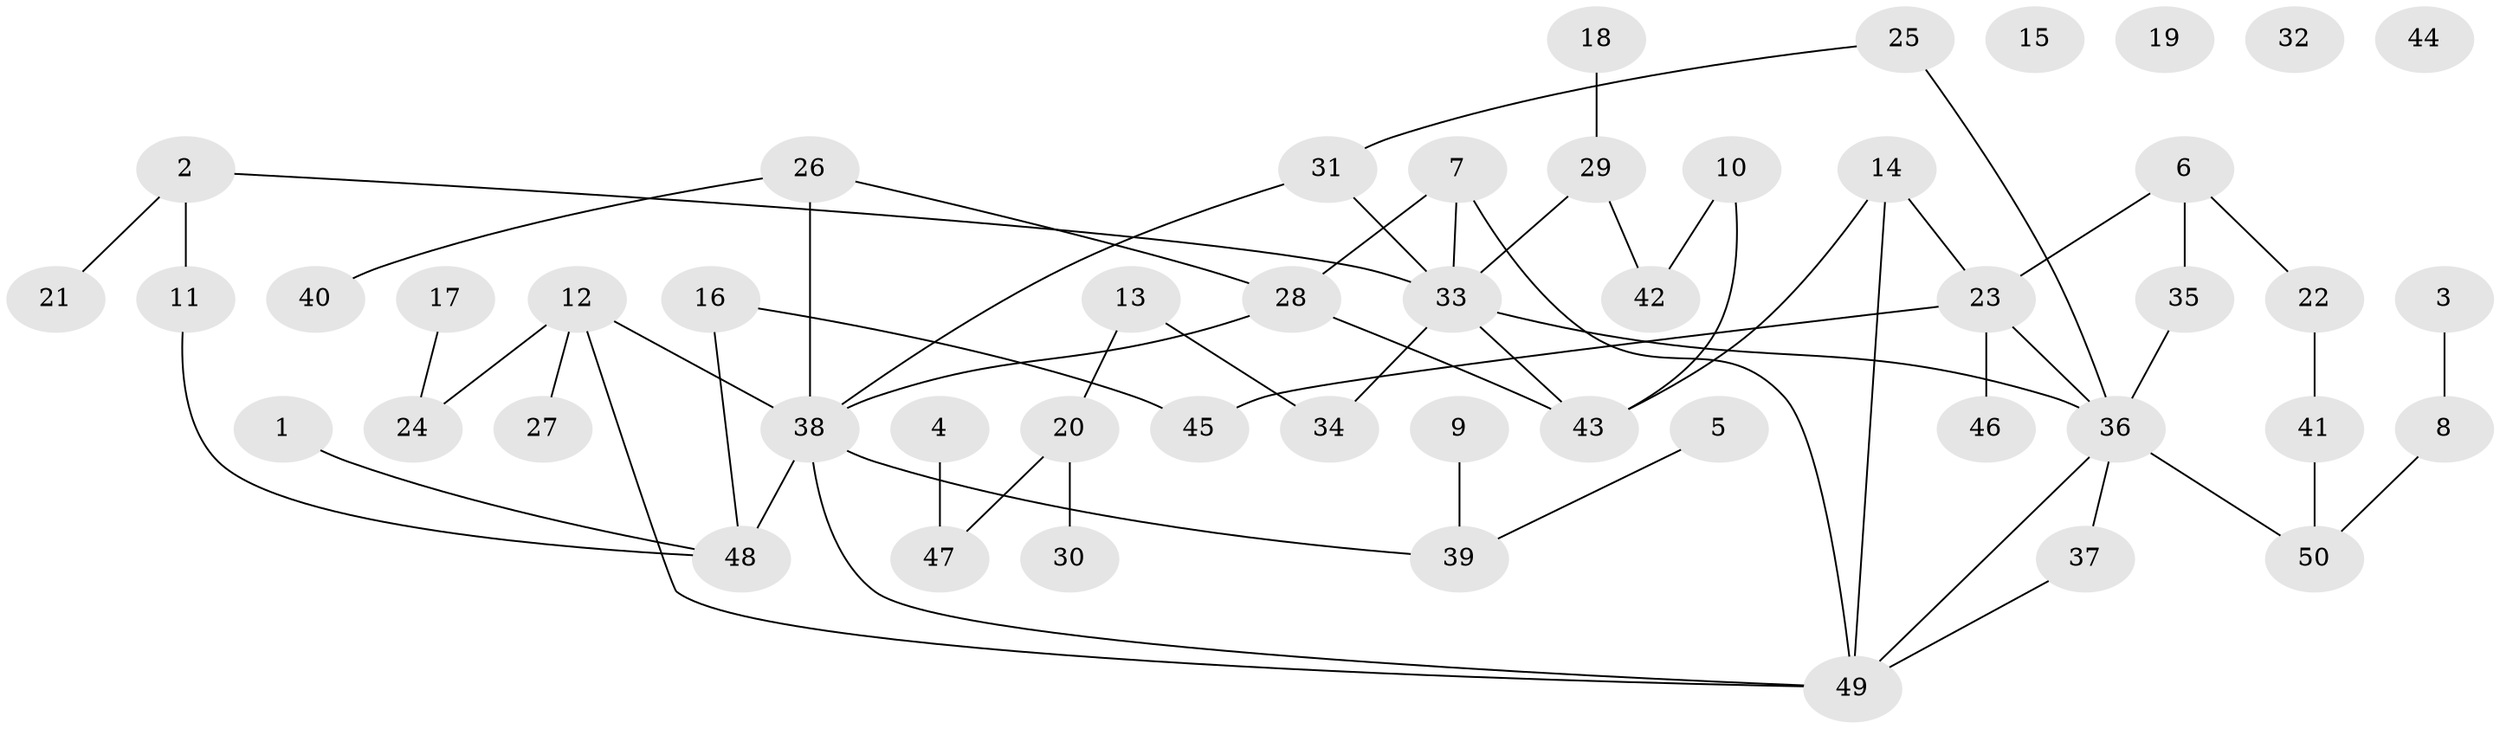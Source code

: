 // coarse degree distribution, {1: 0.2647058823529412, 2: 0.29411764705882354, 3: 0.11764705882352941, 5: 0.029411764705882353, 4: 0.029411764705882353, 7: 0.058823529411764705, 6: 0.029411764705882353, 0: 0.11764705882352941, 8: 0.058823529411764705}
// Generated by graph-tools (version 1.1) at 2025/23/03/03/25 07:23:26]
// undirected, 50 vertices, 60 edges
graph export_dot {
graph [start="1"]
  node [color=gray90,style=filled];
  1;
  2;
  3;
  4;
  5;
  6;
  7;
  8;
  9;
  10;
  11;
  12;
  13;
  14;
  15;
  16;
  17;
  18;
  19;
  20;
  21;
  22;
  23;
  24;
  25;
  26;
  27;
  28;
  29;
  30;
  31;
  32;
  33;
  34;
  35;
  36;
  37;
  38;
  39;
  40;
  41;
  42;
  43;
  44;
  45;
  46;
  47;
  48;
  49;
  50;
  1 -- 48;
  2 -- 11;
  2 -- 21;
  2 -- 33;
  3 -- 8;
  4 -- 47;
  5 -- 39;
  6 -- 22;
  6 -- 23;
  6 -- 35;
  7 -- 28;
  7 -- 33;
  7 -- 49;
  8 -- 50;
  9 -- 39;
  10 -- 42;
  10 -- 43;
  11 -- 48;
  12 -- 24;
  12 -- 27;
  12 -- 38;
  12 -- 49;
  13 -- 20;
  13 -- 34;
  14 -- 23;
  14 -- 43;
  14 -- 49;
  16 -- 45;
  16 -- 48;
  17 -- 24;
  18 -- 29;
  20 -- 30;
  20 -- 47;
  22 -- 41;
  23 -- 36;
  23 -- 45;
  23 -- 46;
  25 -- 31;
  25 -- 36;
  26 -- 28;
  26 -- 38;
  26 -- 40;
  28 -- 38;
  28 -- 43;
  29 -- 33;
  29 -- 42;
  31 -- 33;
  31 -- 38;
  33 -- 34;
  33 -- 36;
  33 -- 43;
  35 -- 36;
  36 -- 37;
  36 -- 49;
  36 -- 50;
  37 -- 49;
  38 -- 39;
  38 -- 48;
  38 -- 49;
  41 -- 50;
}
